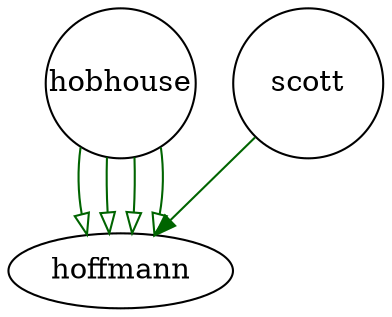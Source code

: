 digraph 287 { 
 K=0.6 
 "hobhouse" -> { "hoffmann" } [color="darkgreen", arrowhead="onormal", penwidth=1, href="#287", target="iframe_b"]; 
 "hobhouse" -> { "hoffmann" } [color="darkgreen", arrowhead="onormal", penwidth=1, href="#287", target="iframe_b"]; 
 "hobhouse" -> { "hoffmann" } [color="darkgreen", arrowhead="onormal", penwidth=1, href="#288", target="iframe_b"]; 
 "hobhouse" -> { "hoffmann" } [color="darkgreen", arrowhead="onormal", penwidth=1, href="#288", target="iframe_b"]; 
 "scott" -> { "hoffmann" } [color="darkgreen", arrowhead="normal", penwidth=1, href="#295"]; 
 "hobhouse" [shape="circle", fixedsize="true", height=1, width=1, style="filled", fillcolor="white", href="#hobhouse"]; 
 "scott" [shape="circle", fixedsize="true", height=1, width=1, style="filled", fillcolor="white", href="#scott"]; 

}